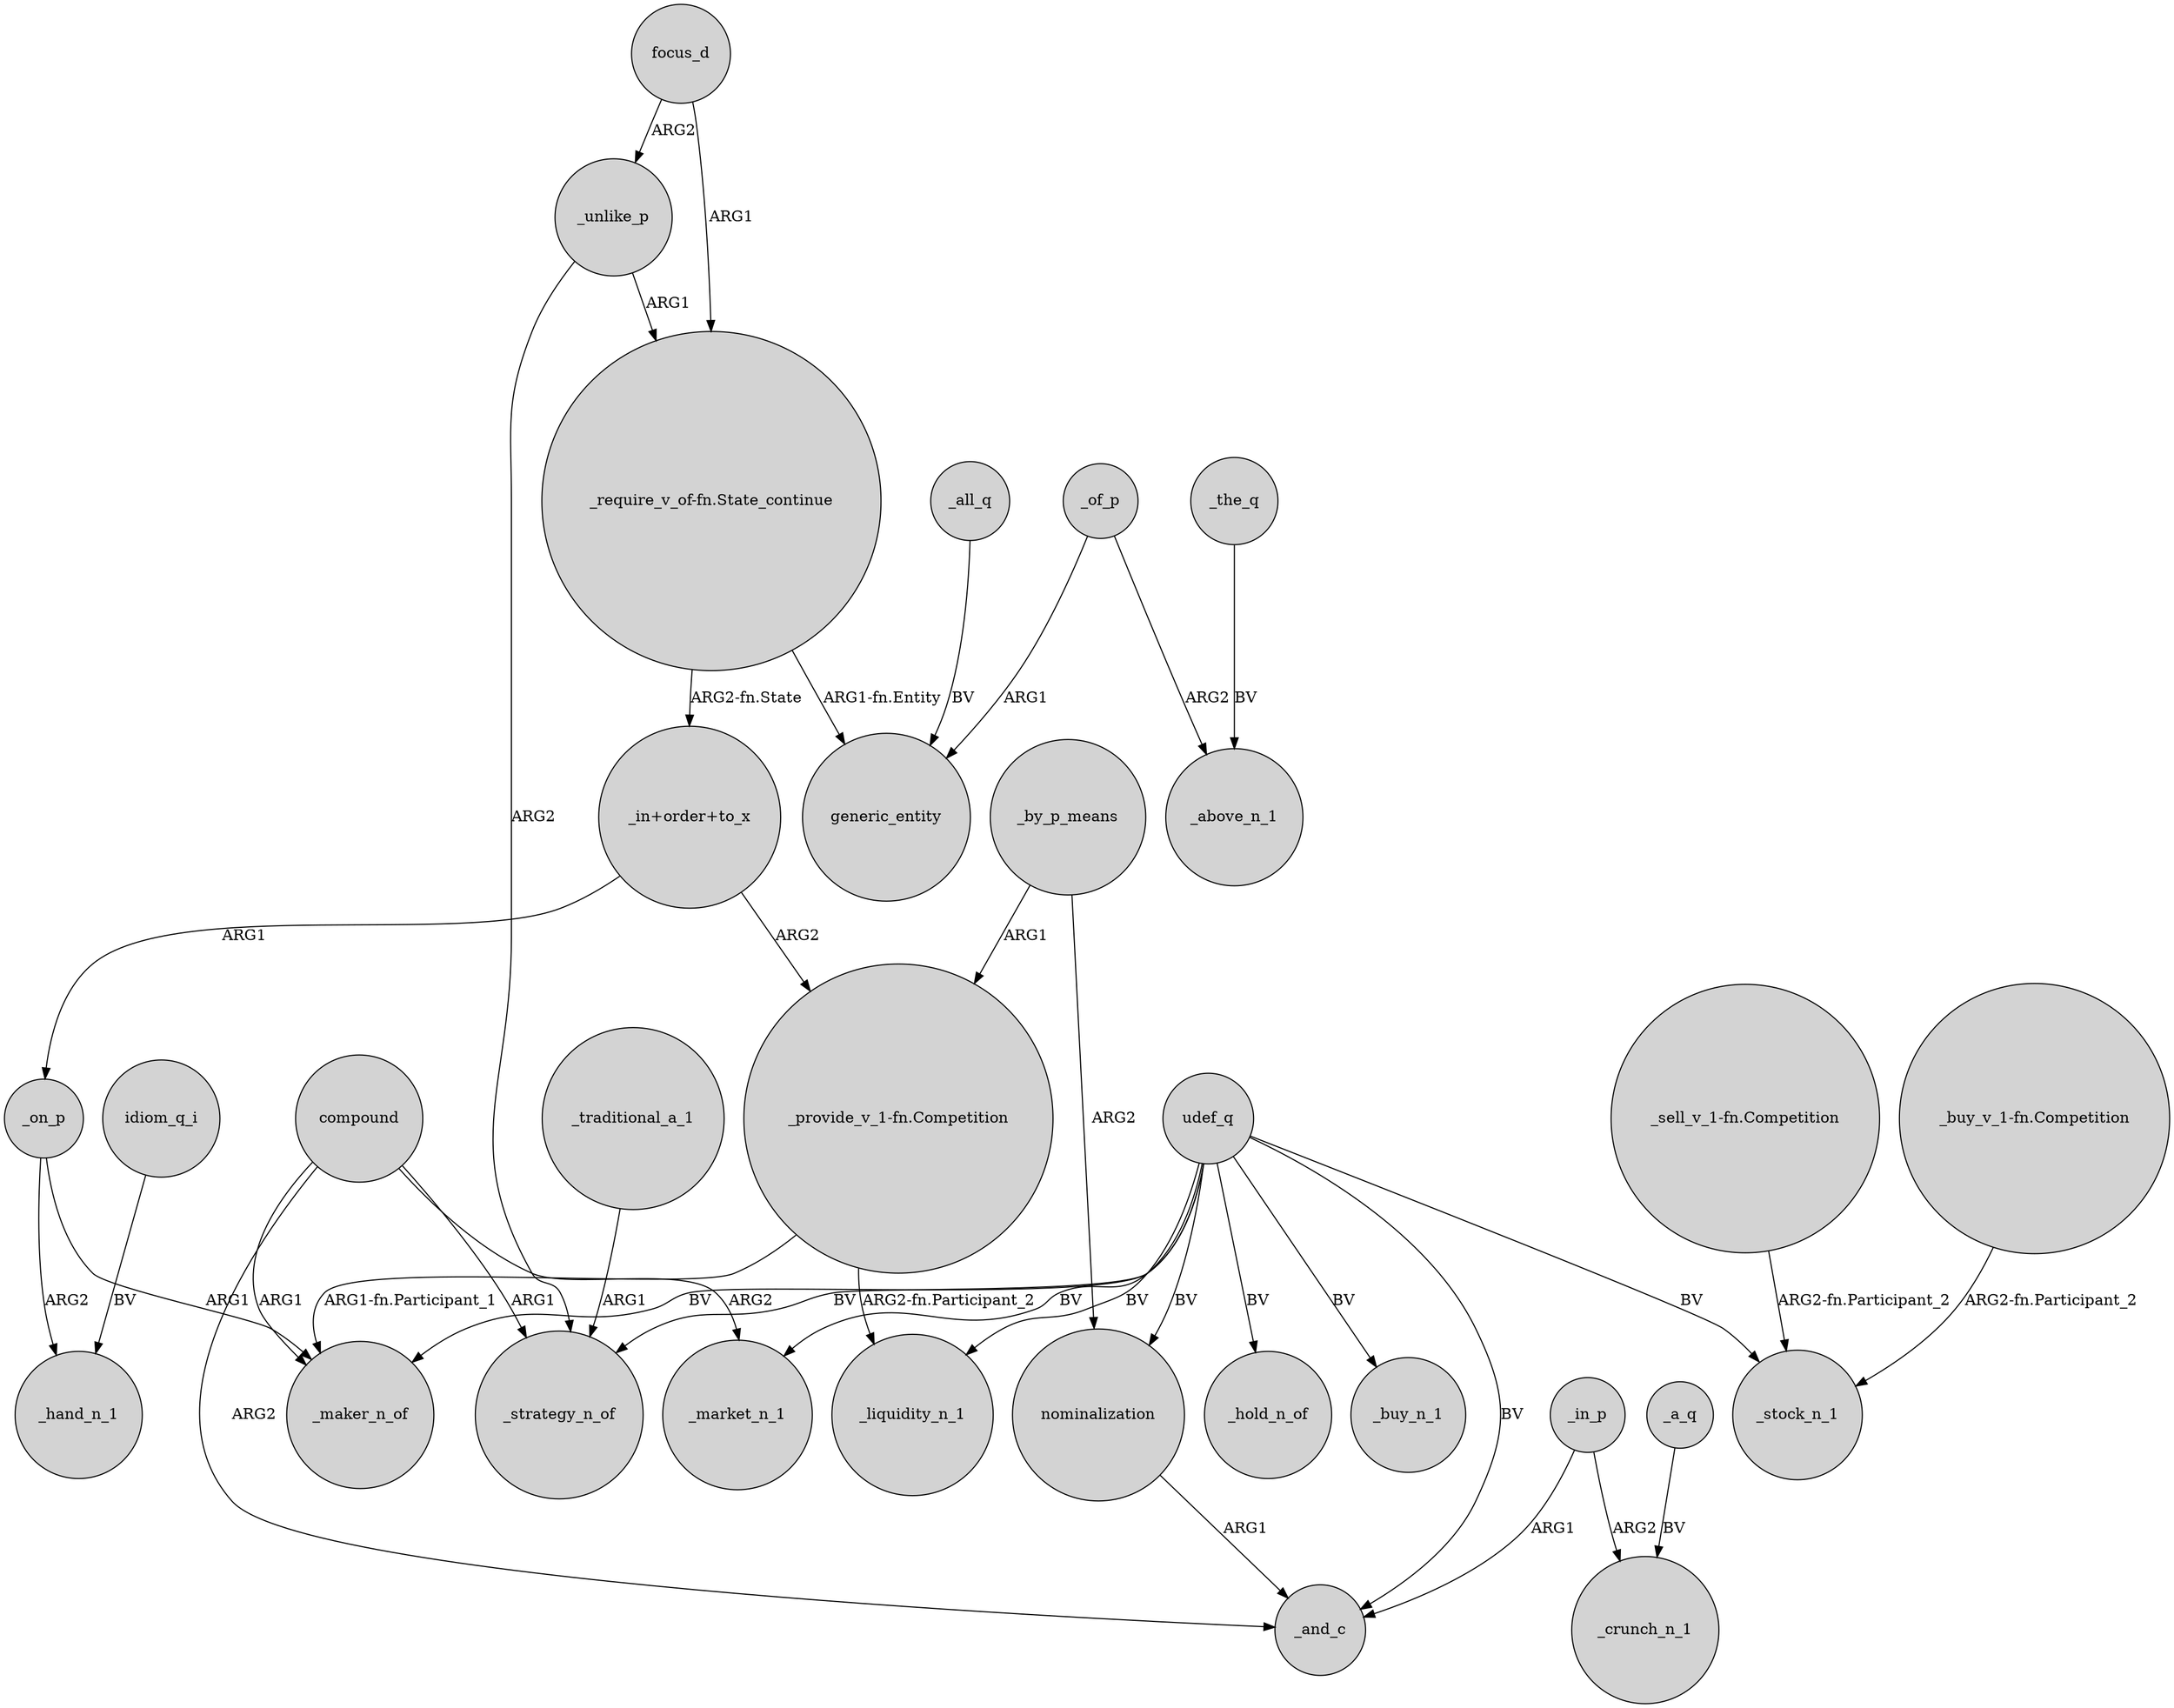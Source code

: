 digraph {
	node [shape=circle style=filled]
	udef_q -> _market_n_1 [label=BV]
	"_provide_v_1-fn.Competition" -> _maker_n_of [label="ARG1-fn.Participant_1"]
	_traditional_a_1 -> _strategy_n_of [label=ARG1]
	_unlike_p -> _strategy_n_of [label=ARG2]
	_in_p -> _and_c [label=ARG1]
	compound -> _market_n_1 [label=ARG2]
	"_provide_v_1-fn.Competition" -> _liquidity_n_1 [label="ARG2-fn.Participant_2"]
	udef_q -> nominalization [label=BV]
	_of_p -> generic_entity [label=ARG1]
	udef_q -> _hold_n_of [label=BV]
	udef_q -> _buy_n_1 [label=BV]
	_a_q -> _crunch_n_1 [label=BV]
	_of_p -> _above_n_1 [label=ARG2]
	udef_q -> _and_c [label=BV]
	focus_d -> _unlike_p [label=ARG2]
	idiom_q_i -> _hand_n_1 [label=BV]
	compound -> _and_c [label=ARG2]
	_all_q -> generic_entity [label=BV]
	_on_p -> _hand_n_1 [label=ARG2]
	nominalization -> _and_c [label=ARG1]
	compound -> _strategy_n_of [label=ARG1]
	udef_q -> _maker_n_of [label=BV]
	focus_d -> "_require_v_of-fn.State_continue" [label=ARG1]
	udef_q -> _stock_n_1 [label=BV]
	udef_q -> _liquidity_n_1 [label=BV]
	udef_q -> _strategy_n_of [label=BV]
	_by_p_means -> nominalization [label=ARG2]
	_in_p -> _crunch_n_1 [label=ARG2]
	_by_p_means -> "_provide_v_1-fn.Competition" [label=ARG1]
	_the_q -> _above_n_1 [label=BV]
	"_in+order+to_x" -> "_provide_v_1-fn.Competition" [label=ARG2]
	_on_p -> _maker_n_of [label=ARG1]
	compound -> _maker_n_of [label=ARG1]
	"_in+order+to_x" -> _on_p [label=ARG1]
	"_buy_v_1-fn.Competition" -> _stock_n_1 [label="ARG2-fn.Participant_2"]
	"_require_v_of-fn.State_continue" -> "_in+order+to_x" [label="ARG2-fn.State"]
	"_sell_v_1-fn.Competition" -> _stock_n_1 [label="ARG2-fn.Participant_2"]
	_unlike_p -> "_require_v_of-fn.State_continue" [label=ARG1]
	"_require_v_of-fn.State_continue" -> generic_entity [label="ARG1-fn.Entity"]
}
